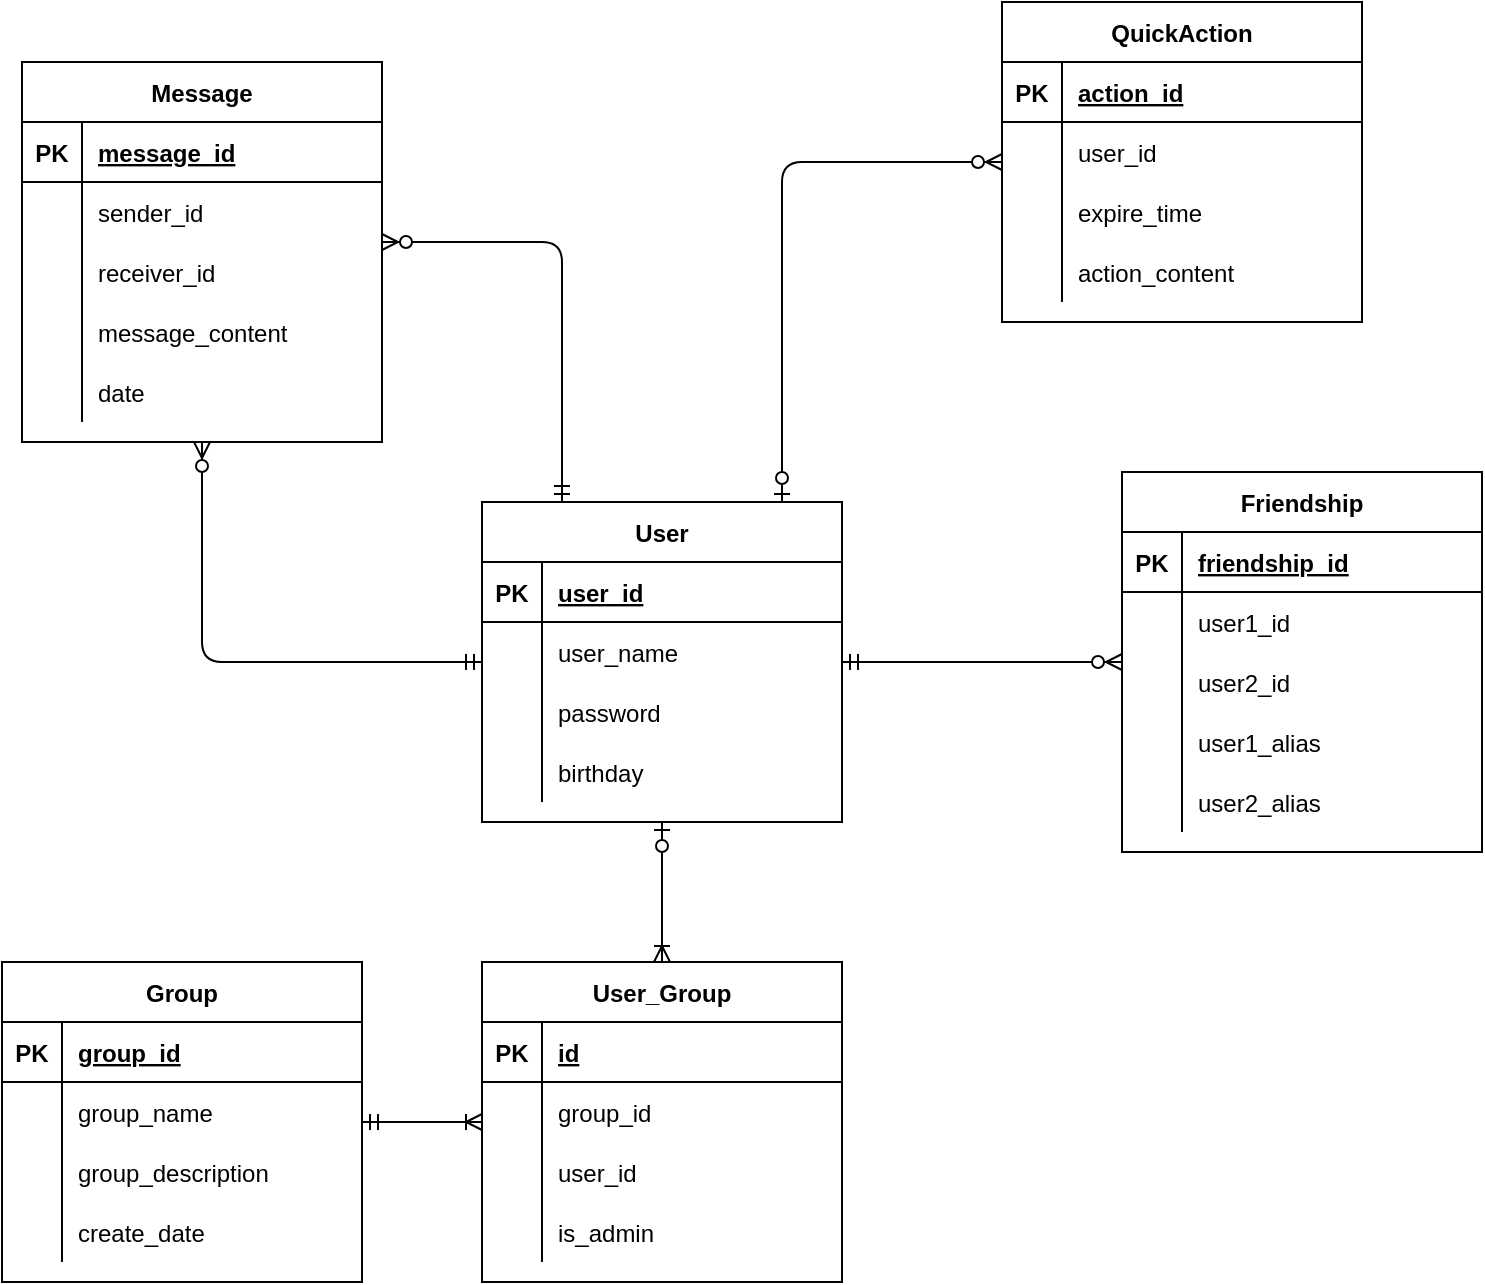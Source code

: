 <mxfile version="14.5.1" type="device"><diagram id="R2lEEEUBdFMjLlhIrx00" name="Page-1"><mxGraphModel dx="1186" dy="822" grid="1" gridSize="10" guides="1" tooltips="1" connect="1" arrows="1" fold="1" page="1" pageScale="1" pageWidth="850" pageHeight="1100" math="0" shadow="0" extFonts="Permanent Marker^https://fonts.googleapis.com/css?family=Permanent+Marker"><root><mxCell id="0"/><mxCell id="1" parent="0"/><mxCell id="Vo8pritddq_QpciYB0SI-1" value="User" style="shape=table;startSize=30;container=1;collapsible=1;childLayout=tableLayout;fixedRows=1;rowLines=0;fontStyle=1;align=center;resizeLast=1;" vertex="1" parent="1"><mxGeometry x="310" y="350" width="180" height="160" as="geometry"/></mxCell><mxCell id="Vo8pritddq_QpciYB0SI-2" value="" style="shape=partialRectangle;collapsible=0;dropTarget=0;pointerEvents=0;fillColor=none;top=0;left=0;bottom=1;right=0;points=[[0,0.5],[1,0.5]];portConstraint=eastwest;" vertex="1" parent="Vo8pritddq_QpciYB0SI-1"><mxGeometry y="30" width="180" height="30" as="geometry"/></mxCell><mxCell id="Vo8pritddq_QpciYB0SI-3" value="PK" style="shape=partialRectangle;connectable=0;fillColor=none;top=0;left=0;bottom=0;right=0;fontStyle=1;overflow=hidden;" vertex="1" parent="Vo8pritddq_QpciYB0SI-2"><mxGeometry width="30" height="30" as="geometry"/></mxCell><mxCell id="Vo8pritddq_QpciYB0SI-4" value="user_id" style="shape=partialRectangle;connectable=0;fillColor=none;top=0;left=0;bottom=0;right=0;align=left;spacingLeft=6;fontStyle=5;overflow=hidden;" vertex="1" parent="Vo8pritddq_QpciYB0SI-2"><mxGeometry x="30" width="150" height="30" as="geometry"/></mxCell><mxCell id="Vo8pritddq_QpciYB0SI-5" value="" style="shape=partialRectangle;collapsible=0;dropTarget=0;pointerEvents=0;fillColor=none;top=0;left=0;bottom=0;right=0;points=[[0,0.5],[1,0.5]];portConstraint=eastwest;" vertex="1" parent="Vo8pritddq_QpciYB0SI-1"><mxGeometry y="60" width="180" height="30" as="geometry"/></mxCell><mxCell id="Vo8pritddq_QpciYB0SI-6" value="" style="shape=partialRectangle;connectable=0;fillColor=none;top=0;left=0;bottom=0;right=0;editable=1;overflow=hidden;" vertex="1" parent="Vo8pritddq_QpciYB0SI-5"><mxGeometry width="30" height="30" as="geometry"/></mxCell><mxCell id="Vo8pritddq_QpciYB0SI-7" value="user_name" style="shape=partialRectangle;connectable=0;fillColor=none;top=0;left=0;bottom=0;right=0;align=left;spacingLeft=6;overflow=hidden;" vertex="1" parent="Vo8pritddq_QpciYB0SI-5"><mxGeometry x="30" width="150" height="30" as="geometry"/></mxCell><mxCell id="Vo8pritddq_QpciYB0SI-8" value="" style="shape=partialRectangle;collapsible=0;dropTarget=0;pointerEvents=0;fillColor=none;top=0;left=0;bottom=0;right=0;points=[[0,0.5],[1,0.5]];portConstraint=eastwest;" vertex="1" parent="Vo8pritddq_QpciYB0SI-1"><mxGeometry y="90" width="180" height="30" as="geometry"/></mxCell><mxCell id="Vo8pritddq_QpciYB0SI-9" value="" style="shape=partialRectangle;connectable=0;fillColor=none;top=0;left=0;bottom=0;right=0;editable=1;overflow=hidden;" vertex="1" parent="Vo8pritddq_QpciYB0SI-8"><mxGeometry width="30" height="30" as="geometry"/></mxCell><mxCell id="Vo8pritddq_QpciYB0SI-10" value="password" style="shape=partialRectangle;connectable=0;fillColor=none;top=0;left=0;bottom=0;right=0;align=left;spacingLeft=6;overflow=hidden;" vertex="1" parent="Vo8pritddq_QpciYB0SI-8"><mxGeometry x="30" width="150" height="30" as="geometry"/></mxCell><mxCell id="Vo8pritddq_QpciYB0SI-11" value="" style="shape=partialRectangle;collapsible=0;dropTarget=0;pointerEvents=0;fillColor=none;top=0;left=0;bottom=0;right=0;points=[[0,0.5],[1,0.5]];portConstraint=eastwest;" vertex="1" parent="Vo8pritddq_QpciYB0SI-1"><mxGeometry y="120" width="180" height="30" as="geometry"/></mxCell><mxCell id="Vo8pritddq_QpciYB0SI-12" value="" style="shape=partialRectangle;connectable=0;fillColor=none;top=0;left=0;bottom=0;right=0;editable=1;overflow=hidden;" vertex="1" parent="Vo8pritddq_QpciYB0SI-11"><mxGeometry width="30" height="30" as="geometry"/></mxCell><mxCell id="Vo8pritddq_QpciYB0SI-13" value="birthday" style="shape=partialRectangle;connectable=0;fillColor=none;top=0;left=0;bottom=0;right=0;align=left;spacingLeft=6;overflow=hidden;" vertex="1" parent="Vo8pritddq_QpciYB0SI-11"><mxGeometry x="30" width="150" height="30" as="geometry"/></mxCell><mxCell id="Vo8pritddq_QpciYB0SI-14" value="Friendship" style="shape=table;startSize=30;container=1;collapsible=1;childLayout=tableLayout;fixedRows=1;rowLines=0;fontStyle=1;align=center;resizeLast=1;" vertex="1" parent="1"><mxGeometry x="630" y="335" width="180" height="190" as="geometry"/></mxCell><mxCell id="Vo8pritddq_QpciYB0SI-15" value="" style="shape=partialRectangle;collapsible=0;dropTarget=0;pointerEvents=0;fillColor=none;top=0;left=0;bottom=1;right=0;points=[[0,0.5],[1,0.5]];portConstraint=eastwest;" vertex="1" parent="Vo8pritddq_QpciYB0SI-14"><mxGeometry y="30" width="180" height="30" as="geometry"/></mxCell><mxCell id="Vo8pritddq_QpciYB0SI-16" value="PK" style="shape=partialRectangle;connectable=0;fillColor=none;top=0;left=0;bottom=0;right=0;fontStyle=1;overflow=hidden;" vertex="1" parent="Vo8pritddq_QpciYB0SI-15"><mxGeometry width="30" height="30" as="geometry"/></mxCell><mxCell id="Vo8pritddq_QpciYB0SI-17" value="friendship_id" style="shape=partialRectangle;connectable=0;fillColor=none;top=0;left=0;bottom=0;right=0;align=left;spacingLeft=6;fontStyle=5;overflow=hidden;" vertex="1" parent="Vo8pritddq_QpciYB0SI-15"><mxGeometry x="30" width="150" height="30" as="geometry"/></mxCell><mxCell id="Vo8pritddq_QpciYB0SI-18" value="" style="shape=partialRectangle;collapsible=0;dropTarget=0;pointerEvents=0;fillColor=none;top=0;left=0;bottom=0;right=0;points=[[0,0.5],[1,0.5]];portConstraint=eastwest;" vertex="1" parent="Vo8pritddq_QpciYB0SI-14"><mxGeometry y="60" width="180" height="30" as="geometry"/></mxCell><mxCell id="Vo8pritddq_QpciYB0SI-19" value="" style="shape=partialRectangle;connectable=0;fillColor=none;top=0;left=0;bottom=0;right=0;editable=1;overflow=hidden;" vertex="1" parent="Vo8pritddq_QpciYB0SI-18"><mxGeometry width="30" height="30" as="geometry"/></mxCell><mxCell id="Vo8pritddq_QpciYB0SI-20" value="user1_id" style="shape=partialRectangle;connectable=0;fillColor=none;top=0;left=0;bottom=0;right=0;align=left;spacingLeft=6;overflow=hidden;" vertex="1" parent="Vo8pritddq_QpciYB0SI-18"><mxGeometry x="30" width="150" height="30" as="geometry"/></mxCell><mxCell id="Vo8pritddq_QpciYB0SI-21" value="" style="shape=partialRectangle;collapsible=0;dropTarget=0;pointerEvents=0;fillColor=none;top=0;left=0;bottom=0;right=0;points=[[0,0.5],[1,0.5]];portConstraint=eastwest;" vertex="1" parent="Vo8pritddq_QpciYB0SI-14"><mxGeometry y="90" width="180" height="30" as="geometry"/></mxCell><mxCell id="Vo8pritddq_QpciYB0SI-22" value="" style="shape=partialRectangle;connectable=0;fillColor=none;top=0;left=0;bottom=0;right=0;editable=1;overflow=hidden;" vertex="1" parent="Vo8pritddq_QpciYB0SI-21"><mxGeometry width="30" height="30" as="geometry"/></mxCell><mxCell id="Vo8pritddq_QpciYB0SI-23" value="user2_id" style="shape=partialRectangle;connectable=0;fillColor=none;top=0;left=0;bottom=0;right=0;align=left;spacingLeft=6;overflow=hidden;" vertex="1" parent="Vo8pritddq_QpciYB0SI-21"><mxGeometry x="30" width="150" height="30" as="geometry"/></mxCell><mxCell id="Vo8pritddq_QpciYB0SI-24" value="" style="shape=partialRectangle;collapsible=0;dropTarget=0;pointerEvents=0;fillColor=none;top=0;left=0;bottom=0;right=0;points=[[0,0.5],[1,0.5]];portConstraint=eastwest;" vertex="1" parent="Vo8pritddq_QpciYB0SI-14"><mxGeometry y="120" width="180" height="30" as="geometry"/></mxCell><mxCell id="Vo8pritddq_QpciYB0SI-25" value="" style="shape=partialRectangle;connectable=0;fillColor=none;top=0;left=0;bottom=0;right=0;editable=1;overflow=hidden;" vertex="1" parent="Vo8pritddq_QpciYB0SI-24"><mxGeometry width="30" height="30" as="geometry"/></mxCell><mxCell id="Vo8pritddq_QpciYB0SI-26" value="user1_alias" style="shape=partialRectangle;connectable=0;fillColor=none;top=0;left=0;bottom=0;right=0;align=left;spacingLeft=6;overflow=hidden;" vertex="1" parent="Vo8pritddq_QpciYB0SI-24"><mxGeometry x="30" width="150" height="30" as="geometry"/></mxCell><mxCell id="Vo8pritddq_QpciYB0SI-27" value="" style="shape=partialRectangle;collapsible=0;dropTarget=0;pointerEvents=0;fillColor=none;top=0;left=0;bottom=0;right=0;points=[[0,0.5],[1,0.5]];portConstraint=eastwest;" vertex="1" parent="Vo8pritddq_QpciYB0SI-14"><mxGeometry y="150" width="180" height="30" as="geometry"/></mxCell><mxCell id="Vo8pritddq_QpciYB0SI-28" value="" style="shape=partialRectangle;connectable=0;fillColor=none;top=0;left=0;bottom=0;right=0;editable=1;overflow=hidden;" vertex="1" parent="Vo8pritddq_QpciYB0SI-27"><mxGeometry width="30" height="30" as="geometry"/></mxCell><mxCell id="Vo8pritddq_QpciYB0SI-29" value="user2_alias" style="shape=partialRectangle;connectable=0;fillColor=none;top=0;left=0;bottom=0;right=0;align=left;spacingLeft=6;overflow=hidden;" vertex="1" parent="Vo8pritddq_QpciYB0SI-27"><mxGeometry x="30" width="150" height="30" as="geometry"/></mxCell><mxCell id="Vo8pritddq_QpciYB0SI-30" value="Message" style="shape=table;startSize=30;container=1;collapsible=1;childLayout=tableLayout;fixedRows=1;rowLines=0;fontStyle=1;align=center;resizeLast=1;" vertex="1" parent="1"><mxGeometry x="80" y="130" width="180" height="190" as="geometry"/></mxCell><mxCell id="Vo8pritddq_QpciYB0SI-31" value="" style="shape=partialRectangle;collapsible=0;dropTarget=0;pointerEvents=0;fillColor=none;top=0;left=0;bottom=1;right=0;points=[[0,0.5],[1,0.5]];portConstraint=eastwest;" vertex="1" parent="Vo8pritddq_QpciYB0SI-30"><mxGeometry y="30" width="180" height="30" as="geometry"/></mxCell><mxCell id="Vo8pritddq_QpciYB0SI-32" value="PK" style="shape=partialRectangle;connectable=0;fillColor=none;top=0;left=0;bottom=0;right=0;fontStyle=1;overflow=hidden;" vertex="1" parent="Vo8pritddq_QpciYB0SI-31"><mxGeometry width="30" height="30" as="geometry"/></mxCell><mxCell id="Vo8pritddq_QpciYB0SI-33" value="message_id" style="shape=partialRectangle;connectable=0;fillColor=none;top=0;left=0;bottom=0;right=0;align=left;spacingLeft=6;fontStyle=5;overflow=hidden;" vertex="1" parent="Vo8pritddq_QpciYB0SI-31"><mxGeometry x="30" width="150" height="30" as="geometry"/></mxCell><mxCell id="Vo8pritddq_QpciYB0SI-34" value="" style="shape=partialRectangle;collapsible=0;dropTarget=0;pointerEvents=0;fillColor=none;top=0;left=0;bottom=0;right=0;points=[[0,0.5],[1,0.5]];portConstraint=eastwest;" vertex="1" parent="Vo8pritddq_QpciYB0SI-30"><mxGeometry y="60" width="180" height="30" as="geometry"/></mxCell><mxCell id="Vo8pritddq_QpciYB0SI-35" value="" style="shape=partialRectangle;connectable=0;fillColor=none;top=0;left=0;bottom=0;right=0;editable=1;overflow=hidden;" vertex="1" parent="Vo8pritddq_QpciYB0SI-34"><mxGeometry width="30" height="30" as="geometry"/></mxCell><mxCell id="Vo8pritddq_QpciYB0SI-36" value="sender_id" style="shape=partialRectangle;connectable=0;fillColor=none;top=0;left=0;bottom=0;right=0;align=left;spacingLeft=6;overflow=hidden;" vertex="1" parent="Vo8pritddq_QpciYB0SI-34"><mxGeometry x="30" width="150" height="30" as="geometry"/></mxCell><mxCell id="Vo8pritddq_QpciYB0SI-37" value="" style="shape=partialRectangle;collapsible=0;dropTarget=0;pointerEvents=0;fillColor=none;top=0;left=0;bottom=0;right=0;points=[[0,0.5],[1,0.5]];portConstraint=eastwest;" vertex="1" parent="Vo8pritddq_QpciYB0SI-30"><mxGeometry y="90" width="180" height="30" as="geometry"/></mxCell><mxCell id="Vo8pritddq_QpciYB0SI-38" value="" style="shape=partialRectangle;connectable=0;fillColor=none;top=0;left=0;bottom=0;right=0;editable=1;overflow=hidden;" vertex="1" parent="Vo8pritddq_QpciYB0SI-37"><mxGeometry width="30" height="30" as="geometry"/></mxCell><mxCell id="Vo8pritddq_QpciYB0SI-39" value="receiver_id" style="shape=partialRectangle;connectable=0;fillColor=none;top=0;left=0;bottom=0;right=0;align=left;spacingLeft=6;overflow=hidden;" vertex="1" parent="Vo8pritddq_QpciYB0SI-37"><mxGeometry x="30" width="150" height="30" as="geometry"/></mxCell><mxCell id="Vo8pritddq_QpciYB0SI-40" value="" style="shape=partialRectangle;collapsible=0;dropTarget=0;pointerEvents=0;fillColor=none;top=0;left=0;bottom=0;right=0;points=[[0,0.5],[1,0.5]];portConstraint=eastwest;" vertex="1" parent="Vo8pritddq_QpciYB0SI-30"><mxGeometry y="120" width="180" height="30" as="geometry"/></mxCell><mxCell id="Vo8pritddq_QpciYB0SI-41" value="" style="shape=partialRectangle;connectable=0;fillColor=none;top=0;left=0;bottom=0;right=0;editable=1;overflow=hidden;" vertex="1" parent="Vo8pritddq_QpciYB0SI-40"><mxGeometry width="30" height="30" as="geometry"/></mxCell><mxCell id="Vo8pritddq_QpciYB0SI-42" value="message_content" style="shape=partialRectangle;connectable=0;fillColor=none;top=0;left=0;bottom=0;right=0;align=left;spacingLeft=6;overflow=hidden;" vertex="1" parent="Vo8pritddq_QpciYB0SI-40"><mxGeometry x="30" width="150" height="30" as="geometry"/></mxCell><mxCell id="Vo8pritddq_QpciYB0SI-43" value="" style="shape=partialRectangle;collapsible=0;dropTarget=0;pointerEvents=0;fillColor=none;top=0;left=0;bottom=0;right=0;points=[[0,0.5],[1,0.5]];portConstraint=eastwest;" vertex="1" parent="Vo8pritddq_QpciYB0SI-30"><mxGeometry y="150" width="180" height="30" as="geometry"/></mxCell><mxCell id="Vo8pritddq_QpciYB0SI-44" value="" style="shape=partialRectangle;connectable=0;fillColor=none;top=0;left=0;bottom=0;right=0;editable=1;overflow=hidden;" vertex="1" parent="Vo8pritddq_QpciYB0SI-43"><mxGeometry width="30" height="30" as="geometry"/></mxCell><mxCell id="Vo8pritddq_QpciYB0SI-45" value="date" style="shape=partialRectangle;connectable=0;fillColor=none;top=0;left=0;bottom=0;right=0;align=left;spacingLeft=6;overflow=hidden;" vertex="1" parent="Vo8pritddq_QpciYB0SI-43"><mxGeometry x="30" width="150" height="30" as="geometry"/></mxCell><mxCell id="Vo8pritddq_QpciYB0SI-46" value="QuickAction" style="shape=table;startSize=30;container=1;collapsible=1;childLayout=tableLayout;fixedRows=1;rowLines=0;fontStyle=1;align=center;resizeLast=1;" vertex="1" parent="1"><mxGeometry x="570" y="100" width="180" height="160" as="geometry"/></mxCell><mxCell id="Vo8pritddq_QpciYB0SI-47" value="" style="shape=partialRectangle;collapsible=0;dropTarget=0;pointerEvents=0;fillColor=none;top=0;left=0;bottom=1;right=0;points=[[0,0.5],[1,0.5]];portConstraint=eastwest;" vertex="1" parent="Vo8pritddq_QpciYB0SI-46"><mxGeometry y="30" width="180" height="30" as="geometry"/></mxCell><mxCell id="Vo8pritddq_QpciYB0SI-48" value="PK" style="shape=partialRectangle;connectable=0;fillColor=none;top=0;left=0;bottom=0;right=0;fontStyle=1;overflow=hidden;" vertex="1" parent="Vo8pritddq_QpciYB0SI-47"><mxGeometry width="30" height="30" as="geometry"/></mxCell><mxCell id="Vo8pritddq_QpciYB0SI-49" value="action_id" style="shape=partialRectangle;connectable=0;fillColor=none;top=0;left=0;bottom=0;right=0;align=left;spacingLeft=6;fontStyle=5;overflow=hidden;" vertex="1" parent="Vo8pritddq_QpciYB0SI-47"><mxGeometry x="30" width="150" height="30" as="geometry"/></mxCell><mxCell id="Vo8pritddq_QpciYB0SI-50" value="" style="shape=partialRectangle;collapsible=0;dropTarget=0;pointerEvents=0;fillColor=none;top=0;left=0;bottom=0;right=0;points=[[0,0.5],[1,0.5]];portConstraint=eastwest;" vertex="1" parent="Vo8pritddq_QpciYB0SI-46"><mxGeometry y="60" width="180" height="30" as="geometry"/></mxCell><mxCell id="Vo8pritddq_QpciYB0SI-51" value="" style="shape=partialRectangle;connectable=0;fillColor=none;top=0;left=0;bottom=0;right=0;editable=1;overflow=hidden;" vertex="1" parent="Vo8pritddq_QpciYB0SI-50"><mxGeometry width="30" height="30" as="geometry"/></mxCell><mxCell id="Vo8pritddq_QpciYB0SI-52" value="user_id" style="shape=partialRectangle;connectable=0;fillColor=none;top=0;left=0;bottom=0;right=0;align=left;spacingLeft=6;overflow=hidden;" vertex="1" parent="Vo8pritddq_QpciYB0SI-50"><mxGeometry x="30" width="150" height="30" as="geometry"/></mxCell><mxCell id="Vo8pritddq_QpciYB0SI-53" value="" style="shape=partialRectangle;collapsible=0;dropTarget=0;pointerEvents=0;fillColor=none;top=0;left=0;bottom=0;right=0;points=[[0,0.5],[1,0.5]];portConstraint=eastwest;" vertex="1" parent="Vo8pritddq_QpciYB0SI-46"><mxGeometry y="90" width="180" height="30" as="geometry"/></mxCell><mxCell id="Vo8pritddq_QpciYB0SI-54" value="" style="shape=partialRectangle;connectable=0;fillColor=none;top=0;left=0;bottom=0;right=0;editable=1;overflow=hidden;" vertex="1" parent="Vo8pritddq_QpciYB0SI-53"><mxGeometry width="30" height="30" as="geometry"/></mxCell><mxCell id="Vo8pritddq_QpciYB0SI-55" value="expire_time" style="shape=partialRectangle;connectable=0;fillColor=none;top=0;left=0;bottom=0;right=0;align=left;spacingLeft=6;overflow=hidden;" vertex="1" parent="Vo8pritddq_QpciYB0SI-53"><mxGeometry x="30" width="150" height="30" as="geometry"/></mxCell><mxCell id="Vo8pritddq_QpciYB0SI-56" value="" style="shape=partialRectangle;collapsible=0;dropTarget=0;pointerEvents=0;fillColor=none;top=0;left=0;bottom=0;right=0;points=[[0,0.5],[1,0.5]];portConstraint=eastwest;" vertex="1" parent="Vo8pritddq_QpciYB0SI-46"><mxGeometry y="120" width="180" height="30" as="geometry"/></mxCell><mxCell id="Vo8pritddq_QpciYB0SI-57" value="" style="shape=partialRectangle;connectable=0;fillColor=none;top=0;left=0;bottom=0;right=0;editable=1;overflow=hidden;" vertex="1" parent="Vo8pritddq_QpciYB0SI-56"><mxGeometry width="30" height="30" as="geometry"/></mxCell><mxCell id="Vo8pritddq_QpciYB0SI-58" value="action_content" style="shape=partialRectangle;connectable=0;fillColor=none;top=0;left=0;bottom=0;right=0;align=left;spacingLeft=6;overflow=hidden;" vertex="1" parent="Vo8pritddq_QpciYB0SI-56"><mxGeometry x="30" width="150" height="30" as="geometry"/></mxCell><mxCell id="Vo8pritddq_QpciYB0SI-60" value="" style="edgeStyle=orthogonalEdgeStyle;fontSize=12;html=1;endArrow=ERzeroToMany;startArrow=ERzeroToOne;" edge="1" parent="1" source="Vo8pritddq_QpciYB0SI-1" target="Vo8pritddq_QpciYB0SI-46"><mxGeometry width="100" height="100" relative="1" as="geometry"><mxPoint x="410" y="470" as="sourcePoint"/><mxPoint x="510" y="370" as="targetPoint"/><Array as="points"><mxPoint x="460" y="180"/></Array></mxGeometry></mxCell><mxCell id="Vo8pritddq_QpciYB0SI-61" value="" style="fontSize=12;html=1;endArrow=ERzeroToMany;startArrow=ERmandOne;" edge="1" parent="1" source="Vo8pritddq_QpciYB0SI-1" target="Vo8pritddq_QpciYB0SI-14"><mxGeometry width="100" height="100" relative="1" as="geometry"><mxPoint x="410" y="470" as="sourcePoint"/><mxPoint x="510" y="370" as="targetPoint"/></mxGeometry></mxCell><mxCell id="Vo8pritddq_QpciYB0SI-63" value="" style="edgeStyle=orthogonalEdgeStyle;fontSize=12;html=1;endArrow=ERzeroToMany;startArrow=ERmandOne;elbow=vertical;" edge="1" parent="1" source="Vo8pritddq_QpciYB0SI-1" target="Vo8pritddq_QpciYB0SI-30"><mxGeometry width="100" height="100" relative="1" as="geometry"><mxPoint x="410" y="470" as="sourcePoint"/><mxPoint x="510" y="370" as="targetPoint"/></mxGeometry></mxCell><mxCell id="Vo8pritddq_QpciYB0SI-64" value="" style="edgeStyle=elbowEdgeStyle;fontSize=12;html=1;endArrow=ERzeroToMany;startArrow=ERmandOne;" edge="1" parent="1" source="Vo8pritddq_QpciYB0SI-1" target="Vo8pritddq_QpciYB0SI-30"><mxGeometry width="100" height="100" relative="1" as="geometry"><mxPoint x="410" y="470" as="sourcePoint"/><mxPoint x="510" y="370" as="targetPoint"/><Array as="points"><mxPoint x="350" y="220"/><mxPoint x="410" y="320"/></Array></mxGeometry></mxCell><mxCell id="Vo8pritddq_QpciYB0SI-65" value="Group" style="shape=table;startSize=30;container=1;collapsible=1;childLayout=tableLayout;fixedRows=1;rowLines=0;fontStyle=1;align=center;resizeLast=1;" vertex="1" parent="1"><mxGeometry x="70" y="580" width="180" height="160" as="geometry"/></mxCell><mxCell id="Vo8pritddq_QpciYB0SI-66" value="" style="shape=partialRectangle;collapsible=0;dropTarget=0;pointerEvents=0;fillColor=none;top=0;left=0;bottom=1;right=0;points=[[0,0.5],[1,0.5]];portConstraint=eastwest;" vertex="1" parent="Vo8pritddq_QpciYB0SI-65"><mxGeometry y="30" width="180" height="30" as="geometry"/></mxCell><mxCell id="Vo8pritddq_QpciYB0SI-67" value="PK" style="shape=partialRectangle;connectable=0;fillColor=none;top=0;left=0;bottom=0;right=0;fontStyle=1;overflow=hidden;" vertex="1" parent="Vo8pritddq_QpciYB0SI-66"><mxGeometry width="30" height="30" as="geometry"/></mxCell><mxCell id="Vo8pritddq_QpciYB0SI-68" value="group_id" style="shape=partialRectangle;connectable=0;fillColor=none;top=0;left=0;bottom=0;right=0;align=left;spacingLeft=6;fontStyle=5;overflow=hidden;" vertex="1" parent="Vo8pritddq_QpciYB0SI-66"><mxGeometry x="30" width="150" height="30" as="geometry"/></mxCell><mxCell id="Vo8pritddq_QpciYB0SI-69" value="" style="shape=partialRectangle;collapsible=0;dropTarget=0;pointerEvents=0;fillColor=none;top=0;left=0;bottom=0;right=0;points=[[0,0.5],[1,0.5]];portConstraint=eastwest;" vertex="1" parent="Vo8pritddq_QpciYB0SI-65"><mxGeometry y="60" width="180" height="30" as="geometry"/></mxCell><mxCell id="Vo8pritddq_QpciYB0SI-70" value="" style="shape=partialRectangle;connectable=0;fillColor=none;top=0;left=0;bottom=0;right=0;editable=1;overflow=hidden;" vertex="1" parent="Vo8pritddq_QpciYB0SI-69"><mxGeometry width="30" height="30" as="geometry"/></mxCell><mxCell id="Vo8pritddq_QpciYB0SI-71" value="group_name" style="shape=partialRectangle;connectable=0;fillColor=none;top=0;left=0;bottom=0;right=0;align=left;spacingLeft=6;overflow=hidden;" vertex="1" parent="Vo8pritddq_QpciYB0SI-69"><mxGeometry x="30" width="150" height="30" as="geometry"/></mxCell><mxCell id="Vo8pritddq_QpciYB0SI-72" value="" style="shape=partialRectangle;collapsible=0;dropTarget=0;pointerEvents=0;fillColor=none;top=0;left=0;bottom=0;right=0;points=[[0,0.5],[1,0.5]];portConstraint=eastwest;" vertex="1" parent="Vo8pritddq_QpciYB0SI-65"><mxGeometry y="90" width="180" height="30" as="geometry"/></mxCell><mxCell id="Vo8pritddq_QpciYB0SI-73" value="" style="shape=partialRectangle;connectable=0;fillColor=none;top=0;left=0;bottom=0;right=0;editable=1;overflow=hidden;" vertex="1" parent="Vo8pritddq_QpciYB0SI-72"><mxGeometry width="30" height="30" as="geometry"/></mxCell><mxCell id="Vo8pritddq_QpciYB0SI-74" value="group_description" style="shape=partialRectangle;connectable=0;fillColor=none;top=0;left=0;bottom=0;right=0;align=left;spacingLeft=6;overflow=hidden;" vertex="1" parent="Vo8pritddq_QpciYB0SI-72"><mxGeometry x="30" width="150" height="30" as="geometry"/></mxCell><mxCell id="Vo8pritddq_QpciYB0SI-75" value="" style="shape=partialRectangle;collapsible=0;dropTarget=0;pointerEvents=0;fillColor=none;top=0;left=0;bottom=0;right=0;points=[[0,0.5],[1,0.5]];portConstraint=eastwest;" vertex="1" parent="Vo8pritddq_QpciYB0SI-65"><mxGeometry y="120" width="180" height="30" as="geometry"/></mxCell><mxCell id="Vo8pritddq_QpciYB0SI-76" value="" style="shape=partialRectangle;connectable=0;fillColor=none;top=0;left=0;bottom=0;right=0;editable=1;overflow=hidden;" vertex="1" parent="Vo8pritddq_QpciYB0SI-75"><mxGeometry width="30" height="30" as="geometry"/></mxCell><mxCell id="Vo8pritddq_QpciYB0SI-77" value="create_date" style="shape=partialRectangle;connectable=0;fillColor=none;top=0;left=0;bottom=0;right=0;align=left;spacingLeft=6;overflow=hidden;" vertex="1" parent="Vo8pritddq_QpciYB0SI-75"><mxGeometry x="30" width="150" height="30" as="geometry"/></mxCell><mxCell id="Vo8pritddq_QpciYB0SI-78" value="User_Group" style="shape=table;startSize=30;container=1;collapsible=1;childLayout=tableLayout;fixedRows=1;rowLines=0;fontStyle=1;align=center;resizeLast=1;" vertex="1" parent="1"><mxGeometry x="310" y="580" width="180" height="160" as="geometry"/></mxCell><mxCell id="Vo8pritddq_QpciYB0SI-79" value="" style="shape=partialRectangle;collapsible=0;dropTarget=0;pointerEvents=0;fillColor=none;top=0;left=0;bottom=1;right=0;points=[[0,0.5],[1,0.5]];portConstraint=eastwest;" vertex="1" parent="Vo8pritddq_QpciYB0SI-78"><mxGeometry y="30" width="180" height="30" as="geometry"/></mxCell><mxCell id="Vo8pritddq_QpciYB0SI-80" value="PK" style="shape=partialRectangle;connectable=0;fillColor=none;top=0;left=0;bottom=0;right=0;fontStyle=1;overflow=hidden;" vertex="1" parent="Vo8pritddq_QpciYB0SI-79"><mxGeometry width="30" height="30" as="geometry"/></mxCell><mxCell id="Vo8pritddq_QpciYB0SI-81" value="id" style="shape=partialRectangle;connectable=0;fillColor=none;top=0;left=0;bottom=0;right=0;align=left;spacingLeft=6;fontStyle=5;overflow=hidden;" vertex="1" parent="Vo8pritddq_QpciYB0SI-79"><mxGeometry x="30" width="150" height="30" as="geometry"/></mxCell><mxCell id="Vo8pritddq_QpciYB0SI-82" value="" style="shape=partialRectangle;collapsible=0;dropTarget=0;pointerEvents=0;fillColor=none;top=0;left=0;bottom=0;right=0;points=[[0,0.5],[1,0.5]];portConstraint=eastwest;" vertex="1" parent="Vo8pritddq_QpciYB0SI-78"><mxGeometry y="60" width="180" height="30" as="geometry"/></mxCell><mxCell id="Vo8pritddq_QpciYB0SI-83" value="" style="shape=partialRectangle;connectable=0;fillColor=none;top=0;left=0;bottom=0;right=0;editable=1;overflow=hidden;" vertex="1" parent="Vo8pritddq_QpciYB0SI-82"><mxGeometry width="30" height="30" as="geometry"/></mxCell><mxCell id="Vo8pritddq_QpciYB0SI-84" value="group_id" style="shape=partialRectangle;connectable=0;fillColor=none;top=0;left=0;bottom=0;right=0;align=left;spacingLeft=6;overflow=hidden;" vertex="1" parent="Vo8pritddq_QpciYB0SI-82"><mxGeometry x="30" width="150" height="30" as="geometry"/></mxCell><mxCell id="Vo8pritddq_QpciYB0SI-85" value="" style="shape=partialRectangle;collapsible=0;dropTarget=0;pointerEvents=0;fillColor=none;top=0;left=0;bottom=0;right=0;points=[[0,0.5],[1,0.5]];portConstraint=eastwest;" vertex="1" parent="Vo8pritddq_QpciYB0SI-78"><mxGeometry y="90" width="180" height="30" as="geometry"/></mxCell><mxCell id="Vo8pritddq_QpciYB0SI-86" value="" style="shape=partialRectangle;connectable=0;fillColor=none;top=0;left=0;bottom=0;right=0;editable=1;overflow=hidden;" vertex="1" parent="Vo8pritddq_QpciYB0SI-85"><mxGeometry width="30" height="30" as="geometry"/></mxCell><mxCell id="Vo8pritddq_QpciYB0SI-87" value="user_id" style="shape=partialRectangle;connectable=0;fillColor=none;top=0;left=0;bottom=0;right=0;align=left;spacingLeft=6;overflow=hidden;" vertex="1" parent="Vo8pritddq_QpciYB0SI-85"><mxGeometry x="30" width="150" height="30" as="geometry"/></mxCell><mxCell id="Vo8pritddq_QpciYB0SI-88" value="" style="shape=partialRectangle;collapsible=0;dropTarget=0;pointerEvents=0;fillColor=none;top=0;left=0;bottom=0;right=0;points=[[0,0.5],[1,0.5]];portConstraint=eastwest;" vertex="1" parent="Vo8pritddq_QpciYB0SI-78"><mxGeometry y="120" width="180" height="30" as="geometry"/></mxCell><mxCell id="Vo8pritddq_QpciYB0SI-89" value="" style="shape=partialRectangle;connectable=0;fillColor=none;top=0;left=0;bottom=0;right=0;editable=1;overflow=hidden;" vertex="1" parent="Vo8pritddq_QpciYB0SI-88"><mxGeometry width="30" height="30" as="geometry"/></mxCell><mxCell id="Vo8pritddq_QpciYB0SI-90" value="is_admin" style="shape=partialRectangle;connectable=0;fillColor=none;top=0;left=0;bottom=0;right=0;align=left;spacingLeft=6;overflow=hidden;" vertex="1" parent="Vo8pritddq_QpciYB0SI-88"><mxGeometry x="30" width="150" height="30" as="geometry"/></mxCell><mxCell id="Vo8pritddq_QpciYB0SI-91" value="" style="edgeStyle=entityRelationEdgeStyle;fontSize=12;html=1;endArrow=ERoneToMany;startArrow=ERmandOne;" edge="1" parent="1" source="Vo8pritddq_QpciYB0SI-65" target="Vo8pritddq_QpciYB0SI-78"><mxGeometry width="100" height="100" relative="1" as="geometry"><mxPoint x="410" y="470" as="sourcePoint"/><mxPoint x="510" y="370" as="targetPoint"/></mxGeometry></mxCell><mxCell id="Vo8pritddq_QpciYB0SI-92" value="" style="fontSize=12;html=1;endArrow=ERoneToMany;startArrow=ERzeroToOne;" edge="1" parent="1" source="Vo8pritddq_QpciYB0SI-1" target="Vo8pritddq_QpciYB0SI-78"><mxGeometry width="100" height="100" relative="1" as="geometry"><mxPoint x="410" y="470" as="sourcePoint"/><mxPoint x="510" y="370" as="targetPoint"/></mxGeometry></mxCell></root></mxGraphModel></diagram></mxfile>